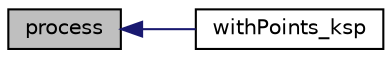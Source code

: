 digraph "process"
{
  edge [fontname="Helvetica",fontsize="10",labelfontname="Helvetica",labelfontsize="10"];
  node [fontname="Helvetica",fontsize="10",shape=record];
  rankdir="LR";
  Node48 [label="process",height=0.2,width=0.4,color="black", fillcolor="grey75", style="filled", fontcolor="black"];
  Node48 -> Node49 [dir="back",color="midnightblue",fontsize="10",style="solid",fontname="Helvetica"];
  Node49 [label="withPoints_ksp",height=0.2,width=0.4,color="black", fillcolor="white", style="filled",URL="$withPoints__ksp_8c.html#ab57087c2c4297cb378bb89fae9e3d7fc"];
}
